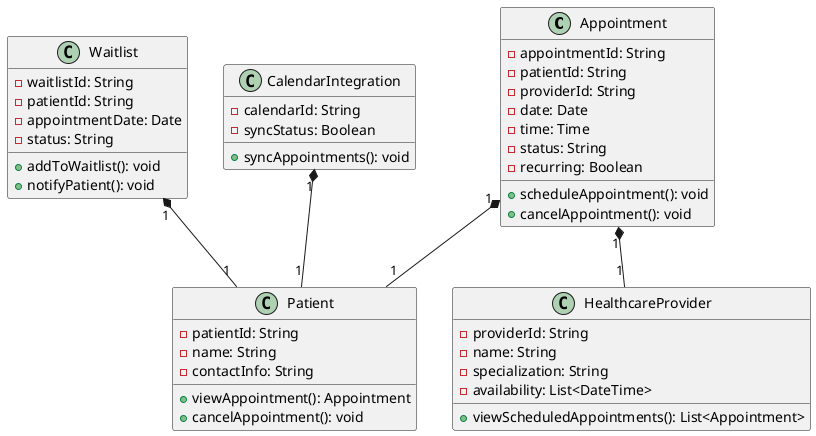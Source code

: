 @startuml

class Appointment {
  - appointmentId: String
  - patientId: String
  - providerId: String
  - date: Date
  - time: Time
  - status: String
  - recurring: Boolean
  + scheduleAppointment(): void
  + cancelAppointment(): void
}

class Patient {
  - patientId: String
  - name: String
  - contactInfo: String
  + viewAppointment(): Appointment
  + cancelAppointment(): void
}

class HealthcareProvider {
  - providerId: String
  - name: String
  - specialization: String
  - availability: List<DateTime>
  + viewScheduledAppointments(): List<Appointment>
}

class Waitlist {
  - waitlistId: String
  - patientId: String
  - appointmentDate: Date
  - status: String
  + addToWaitlist(): void
  + notifyPatient(): void
}

class CalendarIntegration {
  - calendarId: String
  - syncStatus: Boolean
  + syncAppointments(): void
}

Appointment "1" *-- "1" Patient
Appointment "1" *-- "1" HealthcareProvider
Waitlist "1" *-- "1" Patient
CalendarIntegration "1" *-- "1" Patient

@enduml